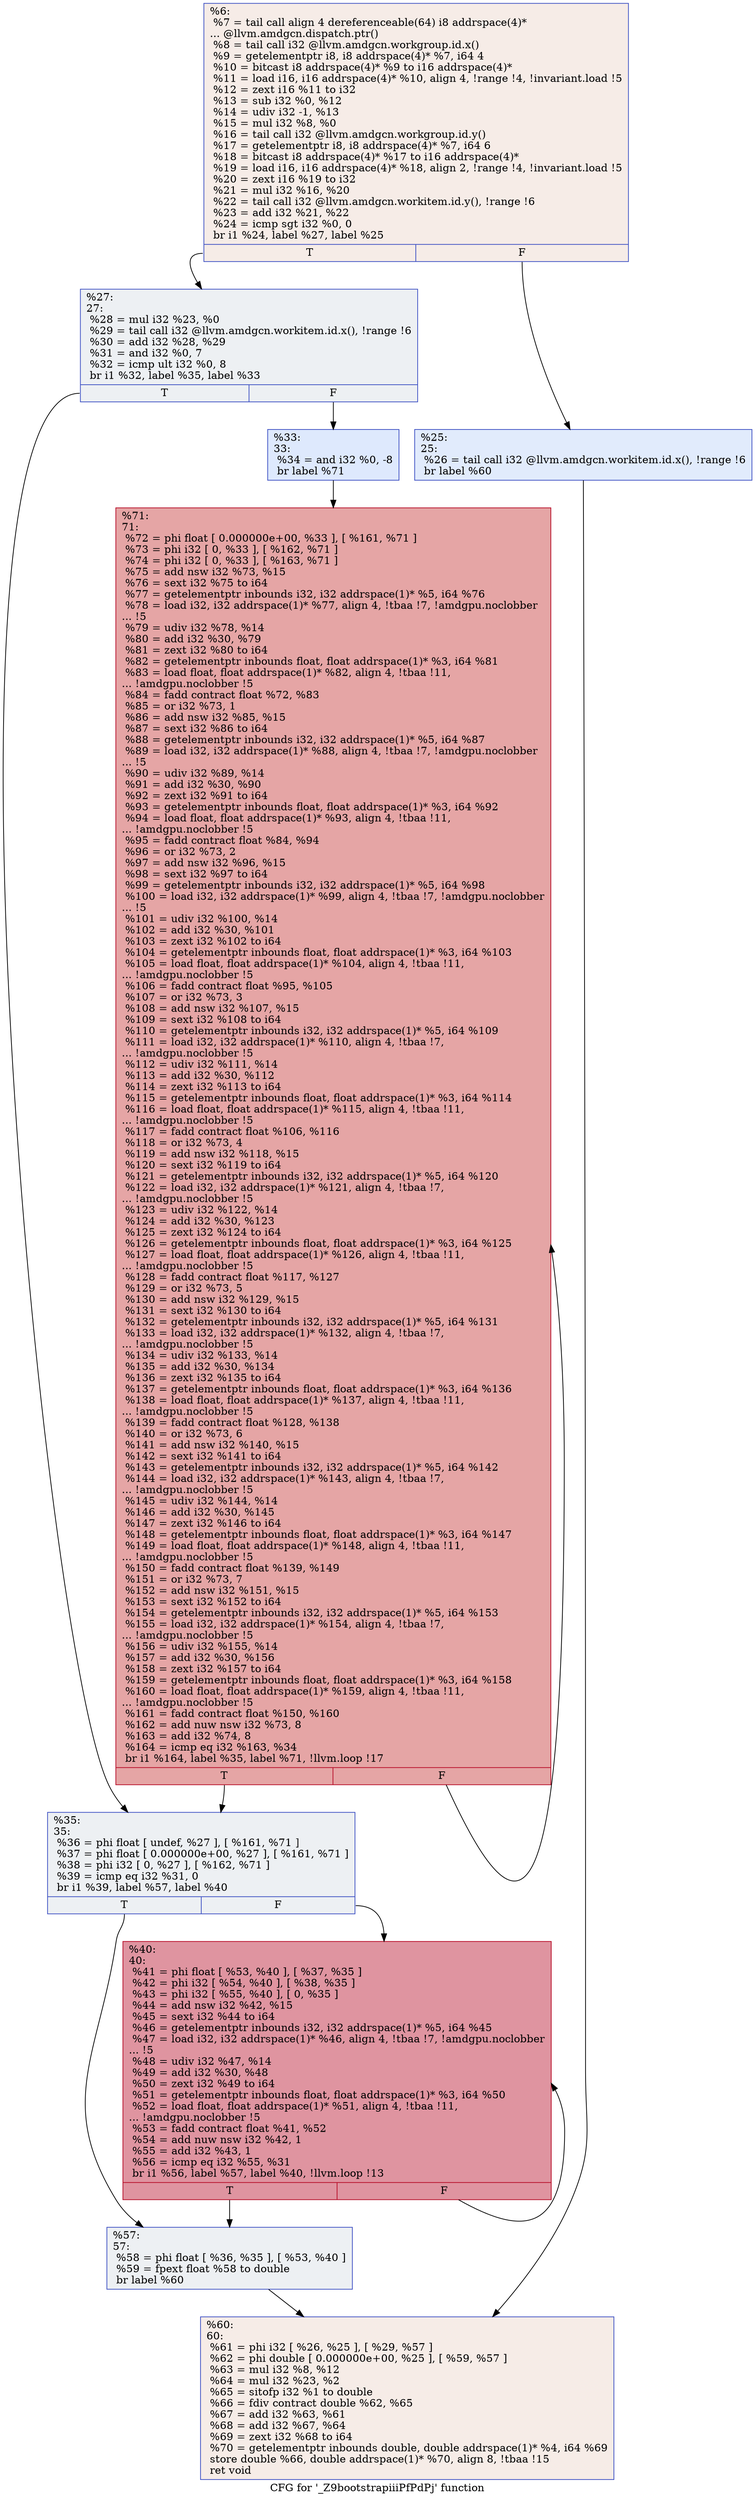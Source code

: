 digraph "CFG for '_Z9bootstrapiiiPfPdPj' function" {
	label="CFG for '_Z9bootstrapiiiPfPdPj' function";

	Node0x4a08c70 [shape=record,color="#3d50c3ff", style=filled, fillcolor="#ead5c970",label="{%6:\l  %7 = tail call align 4 dereferenceable(64) i8 addrspace(4)*\l... @llvm.amdgcn.dispatch.ptr()\l  %8 = tail call i32 @llvm.amdgcn.workgroup.id.x()\l  %9 = getelementptr i8, i8 addrspace(4)* %7, i64 4\l  %10 = bitcast i8 addrspace(4)* %9 to i16 addrspace(4)*\l  %11 = load i16, i16 addrspace(4)* %10, align 4, !range !4, !invariant.load !5\l  %12 = zext i16 %11 to i32\l  %13 = sub i32 %0, %12\l  %14 = udiv i32 -1, %13\l  %15 = mul i32 %8, %0\l  %16 = tail call i32 @llvm.amdgcn.workgroup.id.y()\l  %17 = getelementptr i8, i8 addrspace(4)* %7, i64 6\l  %18 = bitcast i8 addrspace(4)* %17 to i16 addrspace(4)*\l  %19 = load i16, i16 addrspace(4)* %18, align 2, !range !4, !invariant.load !5\l  %20 = zext i16 %19 to i32\l  %21 = mul i32 %16, %20\l  %22 = tail call i32 @llvm.amdgcn.workitem.id.y(), !range !6\l  %23 = add i32 %21, %22\l  %24 = icmp sgt i32 %0, 0\l  br i1 %24, label %27, label %25\l|{<s0>T|<s1>F}}"];
	Node0x4a08c70:s0 -> Node0x4a0be30;
	Node0x4a08c70:s1 -> Node0x4a0bec0;
	Node0x4a0bec0 [shape=record,color="#3d50c3ff", style=filled, fillcolor="#bbd1f870",label="{%25:\l25:                                               \l  %26 = tail call i32 @llvm.amdgcn.workitem.id.x(), !range !6\l  br label %60\l}"];
	Node0x4a0bec0 -> Node0x4a0c7e0;
	Node0x4a0be30 [shape=record,color="#3d50c3ff", style=filled, fillcolor="#d6dce470",label="{%27:\l27:                                               \l  %28 = mul i32 %23, %0\l  %29 = tail call i32 @llvm.amdgcn.workitem.id.x(), !range !6\l  %30 = add i32 %28, %29\l  %31 = and i32 %0, 7\l  %32 = icmp ult i32 %0, 8\l  br i1 %32, label %35, label %33\l|{<s0>T|<s1>F}}"];
	Node0x4a0be30:s0 -> Node0x4a0a9d0;
	Node0x4a0be30:s1 -> Node0x4a0aa20;
	Node0x4a0aa20 [shape=record,color="#3d50c3ff", style=filled, fillcolor="#b5cdfa70",label="{%33:\l33:                                               \l  %34 = and i32 %0, -8\l  br label %71\l}"];
	Node0x4a0aa20 -> Node0x4a0cfb0;
	Node0x4a0a9d0 [shape=record,color="#3d50c3ff", style=filled, fillcolor="#d6dce470",label="{%35:\l35:                                               \l  %36 = phi float [ undef, %27 ], [ %161, %71 ]\l  %37 = phi float [ 0.000000e+00, %27 ], [ %161, %71 ]\l  %38 = phi i32 [ 0, %27 ], [ %162, %71 ]\l  %39 = icmp eq i32 %31, 0\l  br i1 %39, label %57, label %40\l|{<s0>T|<s1>F}}"];
	Node0x4a0a9d0:s0 -> Node0x4a0e220;
	Node0x4a0a9d0:s1 -> Node0x4a0e2b0;
	Node0x4a0e2b0 [shape=record,color="#b70d28ff", style=filled, fillcolor="#b70d2870",label="{%40:\l40:                                               \l  %41 = phi float [ %53, %40 ], [ %37, %35 ]\l  %42 = phi i32 [ %54, %40 ], [ %38, %35 ]\l  %43 = phi i32 [ %55, %40 ], [ 0, %35 ]\l  %44 = add nsw i32 %42, %15\l  %45 = sext i32 %44 to i64\l  %46 = getelementptr inbounds i32, i32 addrspace(1)* %5, i64 %45\l  %47 = load i32, i32 addrspace(1)* %46, align 4, !tbaa !7, !amdgpu.noclobber\l... !5\l  %48 = udiv i32 %47, %14\l  %49 = add i32 %30, %48\l  %50 = zext i32 %49 to i64\l  %51 = getelementptr inbounds float, float addrspace(1)* %3, i64 %50\l  %52 = load float, float addrspace(1)* %51, align 4, !tbaa !11,\l... !amdgpu.noclobber !5\l  %53 = fadd contract float %41, %52\l  %54 = add nuw nsw i32 %42, 1\l  %55 = add i32 %43, 1\l  %56 = icmp eq i32 %55, %31\l  br i1 %56, label %57, label %40, !llvm.loop !13\l|{<s0>T|<s1>F}}"];
	Node0x4a0e2b0:s0 -> Node0x4a0e220;
	Node0x4a0e2b0:s1 -> Node0x4a0e2b0;
	Node0x4a0e220 [shape=record,color="#3d50c3ff", style=filled, fillcolor="#d6dce470",label="{%57:\l57:                                               \l  %58 = phi float [ %36, %35 ], [ %53, %40 ]\l  %59 = fpext float %58 to double\l  br label %60\l}"];
	Node0x4a0e220 -> Node0x4a0c7e0;
	Node0x4a0c7e0 [shape=record,color="#3d50c3ff", style=filled, fillcolor="#ead5c970",label="{%60:\l60:                                               \l  %61 = phi i32 [ %26, %25 ], [ %29, %57 ]\l  %62 = phi double [ 0.000000e+00, %25 ], [ %59, %57 ]\l  %63 = mul i32 %8, %12\l  %64 = mul i32 %23, %2\l  %65 = sitofp i32 %1 to double\l  %66 = fdiv contract double %62, %65\l  %67 = add i32 %63, %61\l  %68 = add i32 %67, %64\l  %69 = zext i32 %68 to i64\l  %70 = getelementptr inbounds double, double addrspace(1)* %4, i64 %69\l  store double %66, double addrspace(1)* %70, align 8, !tbaa !15\l  ret void\l}"];
	Node0x4a0cfb0 [shape=record,color="#b70d28ff", style=filled, fillcolor="#c5333470",label="{%71:\l71:                                               \l  %72 = phi float [ 0.000000e+00, %33 ], [ %161, %71 ]\l  %73 = phi i32 [ 0, %33 ], [ %162, %71 ]\l  %74 = phi i32 [ 0, %33 ], [ %163, %71 ]\l  %75 = add nsw i32 %73, %15\l  %76 = sext i32 %75 to i64\l  %77 = getelementptr inbounds i32, i32 addrspace(1)* %5, i64 %76\l  %78 = load i32, i32 addrspace(1)* %77, align 4, !tbaa !7, !amdgpu.noclobber\l... !5\l  %79 = udiv i32 %78, %14\l  %80 = add i32 %30, %79\l  %81 = zext i32 %80 to i64\l  %82 = getelementptr inbounds float, float addrspace(1)* %3, i64 %81\l  %83 = load float, float addrspace(1)* %82, align 4, !tbaa !11,\l... !amdgpu.noclobber !5\l  %84 = fadd contract float %72, %83\l  %85 = or i32 %73, 1\l  %86 = add nsw i32 %85, %15\l  %87 = sext i32 %86 to i64\l  %88 = getelementptr inbounds i32, i32 addrspace(1)* %5, i64 %87\l  %89 = load i32, i32 addrspace(1)* %88, align 4, !tbaa !7, !amdgpu.noclobber\l... !5\l  %90 = udiv i32 %89, %14\l  %91 = add i32 %30, %90\l  %92 = zext i32 %91 to i64\l  %93 = getelementptr inbounds float, float addrspace(1)* %3, i64 %92\l  %94 = load float, float addrspace(1)* %93, align 4, !tbaa !11,\l... !amdgpu.noclobber !5\l  %95 = fadd contract float %84, %94\l  %96 = or i32 %73, 2\l  %97 = add nsw i32 %96, %15\l  %98 = sext i32 %97 to i64\l  %99 = getelementptr inbounds i32, i32 addrspace(1)* %5, i64 %98\l  %100 = load i32, i32 addrspace(1)* %99, align 4, !tbaa !7, !amdgpu.noclobber\l... !5\l  %101 = udiv i32 %100, %14\l  %102 = add i32 %30, %101\l  %103 = zext i32 %102 to i64\l  %104 = getelementptr inbounds float, float addrspace(1)* %3, i64 %103\l  %105 = load float, float addrspace(1)* %104, align 4, !tbaa !11,\l... !amdgpu.noclobber !5\l  %106 = fadd contract float %95, %105\l  %107 = or i32 %73, 3\l  %108 = add nsw i32 %107, %15\l  %109 = sext i32 %108 to i64\l  %110 = getelementptr inbounds i32, i32 addrspace(1)* %5, i64 %109\l  %111 = load i32, i32 addrspace(1)* %110, align 4, !tbaa !7,\l... !amdgpu.noclobber !5\l  %112 = udiv i32 %111, %14\l  %113 = add i32 %30, %112\l  %114 = zext i32 %113 to i64\l  %115 = getelementptr inbounds float, float addrspace(1)* %3, i64 %114\l  %116 = load float, float addrspace(1)* %115, align 4, !tbaa !11,\l... !amdgpu.noclobber !5\l  %117 = fadd contract float %106, %116\l  %118 = or i32 %73, 4\l  %119 = add nsw i32 %118, %15\l  %120 = sext i32 %119 to i64\l  %121 = getelementptr inbounds i32, i32 addrspace(1)* %5, i64 %120\l  %122 = load i32, i32 addrspace(1)* %121, align 4, !tbaa !7,\l... !amdgpu.noclobber !5\l  %123 = udiv i32 %122, %14\l  %124 = add i32 %30, %123\l  %125 = zext i32 %124 to i64\l  %126 = getelementptr inbounds float, float addrspace(1)* %3, i64 %125\l  %127 = load float, float addrspace(1)* %126, align 4, !tbaa !11,\l... !amdgpu.noclobber !5\l  %128 = fadd contract float %117, %127\l  %129 = or i32 %73, 5\l  %130 = add nsw i32 %129, %15\l  %131 = sext i32 %130 to i64\l  %132 = getelementptr inbounds i32, i32 addrspace(1)* %5, i64 %131\l  %133 = load i32, i32 addrspace(1)* %132, align 4, !tbaa !7,\l... !amdgpu.noclobber !5\l  %134 = udiv i32 %133, %14\l  %135 = add i32 %30, %134\l  %136 = zext i32 %135 to i64\l  %137 = getelementptr inbounds float, float addrspace(1)* %3, i64 %136\l  %138 = load float, float addrspace(1)* %137, align 4, !tbaa !11,\l... !amdgpu.noclobber !5\l  %139 = fadd contract float %128, %138\l  %140 = or i32 %73, 6\l  %141 = add nsw i32 %140, %15\l  %142 = sext i32 %141 to i64\l  %143 = getelementptr inbounds i32, i32 addrspace(1)* %5, i64 %142\l  %144 = load i32, i32 addrspace(1)* %143, align 4, !tbaa !7,\l... !amdgpu.noclobber !5\l  %145 = udiv i32 %144, %14\l  %146 = add i32 %30, %145\l  %147 = zext i32 %146 to i64\l  %148 = getelementptr inbounds float, float addrspace(1)* %3, i64 %147\l  %149 = load float, float addrspace(1)* %148, align 4, !tbaa !11,\l... !amdgpu.noclobber !5\l  %150 = fadd contract float %139, %149\l  %151 = or i32 %73, 7\l  %152 = add nsw i32 %151, %15\l  %153 = sext i32 %152 to i64\l  %154 = getelementptr inbounds i32, i32 addrspace(1)* %5, i64 %153\l  %155 = load i32, i32 addrspace(1)* %154, align 4, !tbaa !7,\l... !amdgpu.noclobber !5\l  %156 = udiv i32 %155, %14\l  %157 = add i32 %30, %156\l  %158 = zext i32 %157 to i64\l  %159 = getelementptr inbounds float, float addrspace(1)* %3, i64 %158\l  %160 = load float, float addrspace(1)* %159, align 4, !tbaa !11,\l... !amdgpu.noclobber !5\l  %161 = fadd contract float %150, %160\l  %162 = add nuw nsw i32 %73, 8\l  %163 = add i32 %74, 8\l  %164 = icmp eq i32 %163, %34\l  br i1 %164, label %35, label %71, !llvm.loop !17\l|{<s0>T|<s1>F}}"];
	Node0x4a0cfb0:s0 -> Node0x4a0a9d0;
	Node0x4a0cfb0:s1 -> Node0x4a0cfb0;
}
